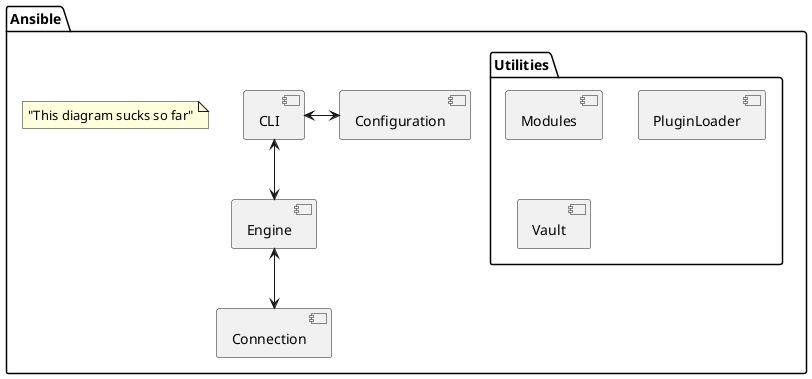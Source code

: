 @startuml

package "Ansible" {

    [CLI] <--> [Engine]
    [Engine] <--> [Connection]
    [CLI] <-> [Configuration]
    [Connection]

    package "Utilities" {
        [Modules]
        [PluginLoader]
        [Vault]
    }
    note as Note
     "This diagram sucks so far"
    end note
}

@enduml